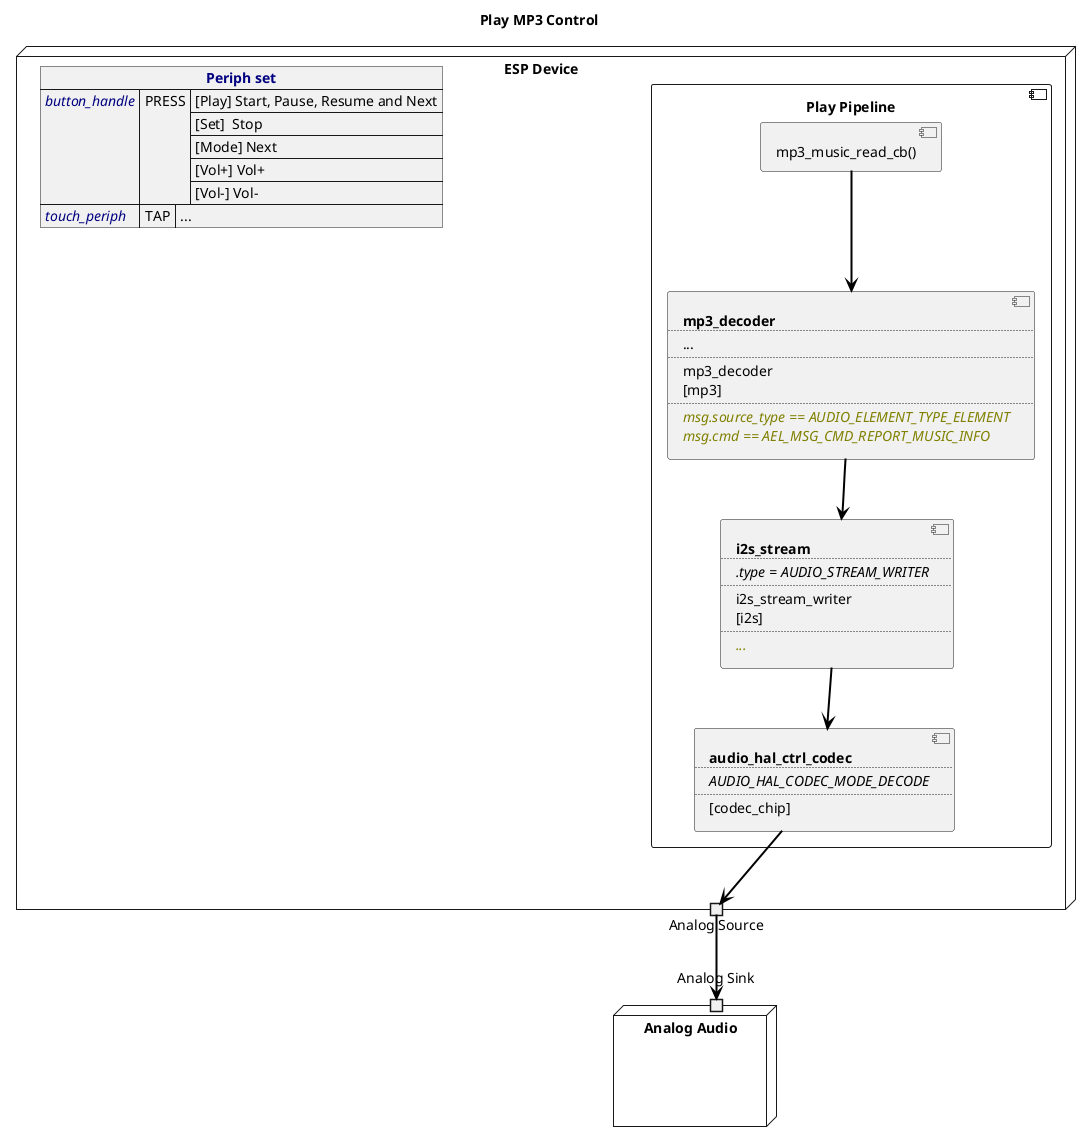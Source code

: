 ﻿@startuml play_mp3_control
title Play MP3 Control
allowmixing


node "ESP Device" as ESPDevice  {

    json "<b><color navy>Periph set" as periph_set {
        "<i><color navy>button_handle":  {
            "PRESS":["[Play] Start, Pause, Resume and Next", 
                     "[Set]  Stop",
                     "[Mode] Next",
                     "[Vol+] Vol+",
                     "[Vol-] Vol-"
            ]
        },
        "<i><color navy>touch_periph":  {
            "TAP": "..."
        }
    }

    component "Play Pipeline" as PlayPipeline {
        component "mp3_music_read_cb()" as mp3_music_read_cb

        component Mp3Decoder [
            <b>mp3_decoder
            ....
            ...
            ....
            mp3_decoder
            [mp3]
            ....
            <i><color olive>msg.source_type == AUDIO_ELEMENT_TYPE_ELEMENT
            <i><color olive>msg.cmd == AEL_MSG_CMD_REPORT_MUSIC_INFO
        ]

        component I2SStream [
            <b>i2s_stream
            ....
            <i>.type = AUDIO_STREAM_WRITER
            ....
            i2s_stream_writer
            [i2s]
            ....
            <i><color olive>...
        ]

        component HALCodec [
            <b>audio_hal_ctrl_codec
            ....
            <i>AUDIO_HAL_CODEC_MODE_DECODE
            ....
            [codec_chip]
        ]
    }

    portout "Analog Source" as AnalogSource
} 

node "Analog Audio" as AnalogAudio  {
    portin "Analog Sink" as AnalogSink
}


mp3_music_read_cb --> Mp3Decoder      #line:black;line.bold;text:black
Mp3Decoder  --> I2SStream       #line:black;line.bold;text:black
I2SStream   --> HALCodec        #line:black;line.bold;text:black
HALCodec    --> AnalogSource    #line:black;line.bold;text:black

AnalogSource --> AnalogSink     #line:black;line.bold;text:black

@enduml